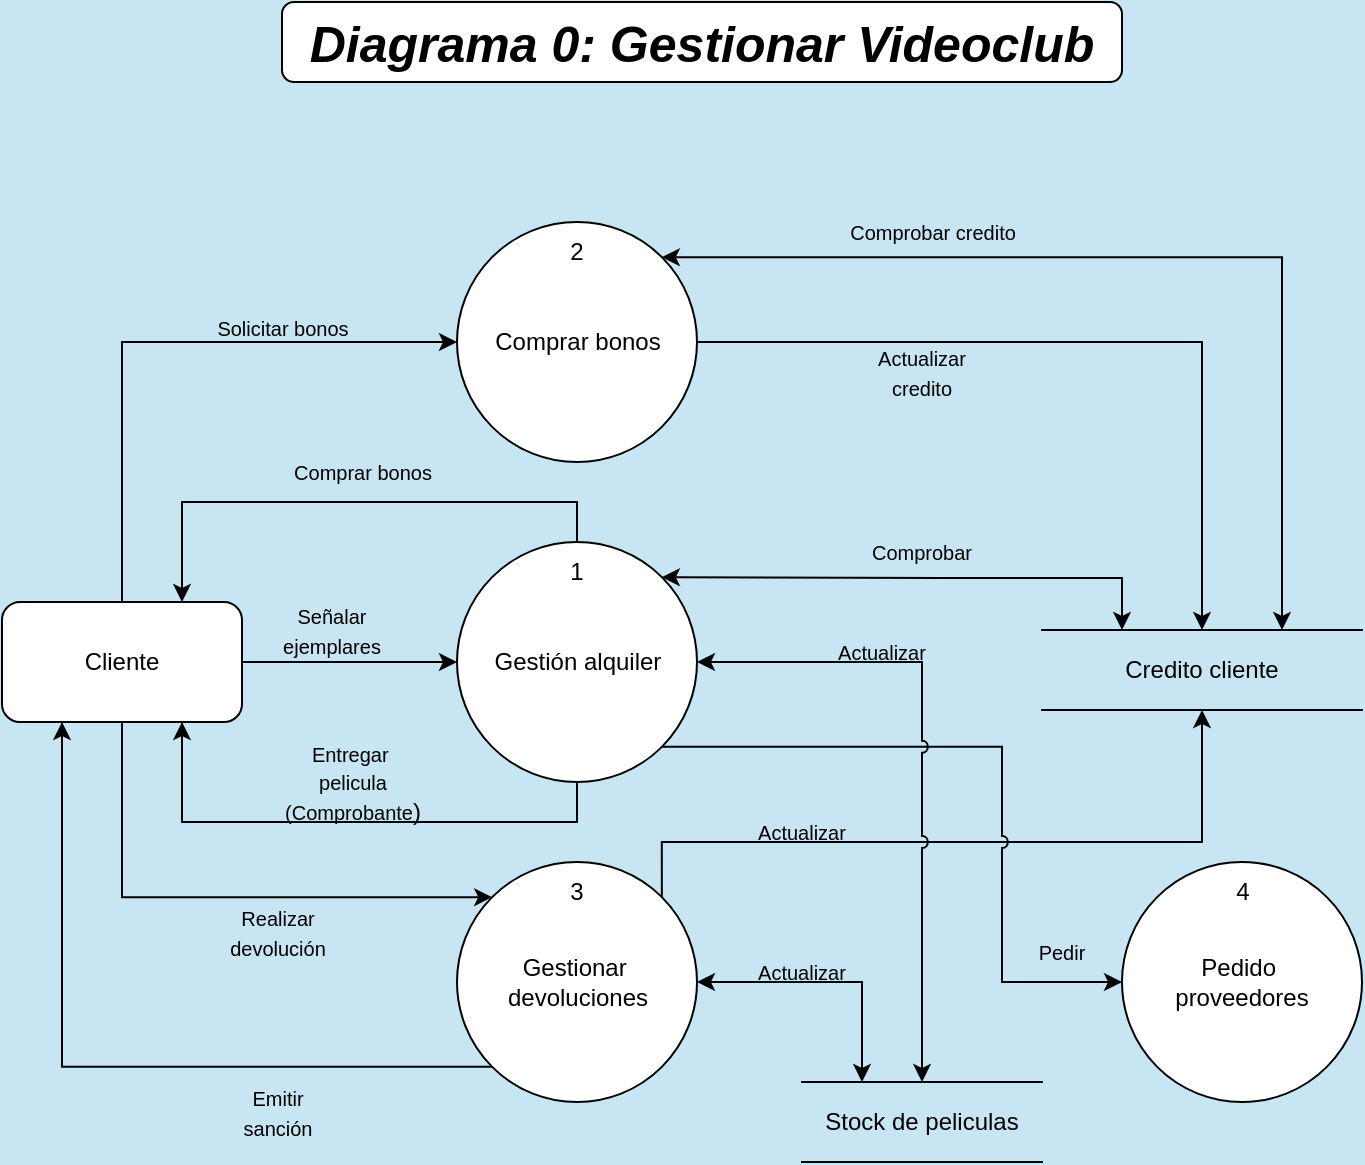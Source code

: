 <mxfile version="22.1.9" type="device">
  <diagram name="Página-1" id="ZeJ0oP0n7bXpdAvOgthH">
    <mxGraphModel dx="1912" dy="1119" grid="1" gridSize="10" guides="1" tooltips="1" connect="1" arrows="1" fold="1" page="1" pageScale="1" pageWidth="1169" pageHeight="827" background="#c8e5f3" math="0" shadow="0">
      <root>
        <mxCell id="0" />
        <mxCell id="1" parent="0" />
        <mxCell id="8nNWhRYVGrmxHpN4UM2Z-1" value="&lt;font style=&quot;font-size: 25px;&quot;&gt;&lt;b&gt;&lt;i&gt;Diagrama 0: Gestionar Videoclub&lt;/i&gt;&lt;/b&gt;&lt;i&gt;&lt;br&gt;&lt;/i&gt;&lt;/font&gt;" style="rounded=1;whiteSpace=wrap;html=1;" parent="1" vertex="1">
          <mxGeometry x="180" y="100" width="420" height="40" as="geometry" />
        </mxCell>
        <mxCell id="Q9-axw0JJrMlVf5uTafr-31" style="edgeStyle=orthogonalEdgeStyle;rounded=0;orthogonalLoop=1;jettySize=auto;html=1;exitX=0.5;exitY=0;exitDx=0;exitDy=0;entryX=0;entryY=0.5;entryDx=0;entryDy=0;" parent="1" source="Q9-axw0JJrMlVf5uTafr-1" target="Q9-axw0JJrMlVf5uTafr-3" edge="1">
          <mxGeometry relative="1" as="geometry" />
        </mxCell>
        <mxCell id="Q9-axw0JJrMlVf5uTafr-53" style="edgeStyle=orthogonalEdgeStyle;rounded=0;orthogonalLoop=1;jettySize=auto;html=1;exitX=1;exitY=0.5;exitDx=0;exitDy=0;entryX=0;entryY=0.5;entryDx=0;entryDy=0;" parent="1" source="Q9-axw0JJrMlVf5uTafr-1" target="Q9-axw0JJrMlVf5uTafr-24" edge="1">
          <mxGeometry relative="1" as="geometry" />
        </mxCell>
        <mxCell id="Q9-axw0JJrMlVf5uTafr-1" value="Cliente" style="rounded=1;whiteSpace=wrap;html=1;" parent="1" vertex="1">
          <mxGeometry x="40" y="400" width="120" height="60" as="geometry" />
        </mxCell>
        <mxCell id="Q9-axw0JJrMlVf5uTafr-34" style="edgeStyle=orthogonalEdgeStyle;rounded=0;orthogonalLoop=1;jettySize=auto;html=1;exitX=1;exitY=0.5;exitDx=0;exitDy=0;entryX=0.5;entryY=0;entryDx=0;entryDy=0;" parent="1" source="Q9-axw0JJrMlVf5uTafr-3" target="Q9-axw0JJrMlVf5uTafr-7" edge="1">
          <mxGeometry relative="1" as="geometry" />
        </mxCell>
        <mxCell id="ex_FeaIhfi1P9jG4CEpl-3" style="edgeStyle=orthogonalEdgeStyle;rounded=0;orthogonalLoop=1;jettySize=auto;html=1;exitX=1;exitY=0;exitDx=0;exitDy=0;entryX=0.75;entryY=0;entryDx=0;entryDy=0;startArrow=classic;startFill=1;" parent="1" source="Q9-axw0JJrMlVf5uTafr-3" target="Q9-axw0JJrMlVf5uTafr-7" edge="1">
          <mxGeometry relative="1" as="geometry" />
        </mxCell>
        <mxCell id="Q9-axw0JJrMlVf5uTafr-3" value="Comprar bonos" style="ellipse;whiteSpace=wrap;html=1;aspect=fixed;" parent="1" vertex="1">
          <mxGeometry x="267.5" y="210" width="120" height="120" as="geometry" />
        </mxCell>
        <mxCell id="Q9-axw0JJrMlVf5uTafr-5" value="&lt;font style=&quot;font-size: 10px;&quot;&gt;Señalar ejemplares&lt;/font&gt;" style="text;html=1;strokeColor=none;fillColor=none;align=center;verticalAlign=middle;whiteSpace=wrap;rounded=0;" parent="1" vertex="1">
          <mxGeometry x="175" y="399" width="60" height="30" as="geometry" />
        </mxCell>
        <mxCell id="Q9-axw0JJrMlVf5uTafr-6" value="&lt;div&gt;1&lt;/div&gt;" style="text;html=1;strokeColor=none;fillColor=none;align=center;verticalAlign=middle;whiteSpace=wrap;rounded=0;" parent="1" vertex="1">
          <mxGeometry x="315" y="380" width="25" height="10" as="geometry" />
        </mxCell>
        <mxCell id="Q9-axw0JJrMlVf5uTafr-28" style="edgeStyle=orthogonalEdgeStyle;rounded=0;orthogonalLoop=1;jettySize=auto;html=1;exitX=0.25;exitY=0;exitDx=0;exitDy=0;entryX=1;entryY=0;entryDx=0;entryDy=0;startArrow=classic;startFill=1;" parent="1" source="Q9-axw0JJrMlVf5uTafr-7" target="Q9-axw0JJrMlVf5uTafr-24" edge="1">
          <mxGeometry relative="1" as="geometry">
            <Array as="points">
              <mxPoint x="600" y="388" />
              <mxPoint x="510" y="388" />
            </Array>
          </mxGeometry>
        </mxCell>
        <mxCell id="Q9-axw0JJrMlVf5uTafr-7" value="Credito cliente" style="shape=partialRectangle;whiteSpace=wrap;html=1;left=0;right=0;fillColor=none;" parent="1" vertex="1">
          <mxGeometry x="560" y="414" width="160" height="40" as="geometry" />
        </mxCell>
        <mxCell id="Q9-axw0JJrMlVf5uTafr-16" style="edgeStyle=orthogonalEdgeStyle;rounded=0;orthogonalLoop=1;jettySize=auto;html=1;exitX=0;exitY=0;exitDx=0;exitDy=0;entryX=0.5;entryY=1;entryDx=0;entryDy=0;startArrow=classic;startFill=1;endArrow=none;endFill=0;" parent="1" source="Q9-axw0JJrMlVf5uTafr-11" target="Q9-axw0JJrMlVf5uTafr-1" edge="1">
          <mxGeometry relative="1" as="geometry" />
        </mxCell>
        <mxCell id="Q9-axw0JJrMlVf5uTafr-18" style="edgeStyle=orthogonalEdgeStyle;rounded=0;orthogonalLoop=1;jettySize=auto;html=1;exitX=0;exitY=1;exitDx=0;exitDy=0;entryX=0.25;entryY=1;entryDx=0;entryDy=0;" parent="1" source="Q9-axw0JJrMlVf5uTafr-11" target="Q9-axw0JJrMlVf5uTafr-1" edge="1">
          <mxGeometry relative="1" as="geometry" />
        </mxCell>
        <mxCell id="Q9-axw0JJrMlVf5uTafr-21" style="rounded=0;orthogonalLoop=1;jettySize=auto;html=1;exitX=1;exitY=0.5;exitDx=0;exitDy=0;entryX=0.25;entryY=0;entryDx=0;entryDy=0;edgeStyle=orthogonalEdgeStyle;startArrow=classic;startFill=1;" parent="1" source="Q9-axw0JJrMlVf5uTafr-11" target="Q9-axw0JJrMlVf5uTafr-20" edge="1">
          <mxGeometry relative="1" as="geometry" />
        </mxCell>
        <mxCell id="Q9-axw0JJrMlVf5uTafr-57" style="edgeStyle=orthogonalEdgeStyle;rounded=0;orthogonalLoop=1;jettySize=auto;html=1;exitX=1;exitY=0;exitDx=0;exitDy=0;entryX=0.5;entryY=1;entryDx=0;entryDy=0;" parent="1" source="Q9-axw0JJrMlVf5uTafr-11" target="Q9-axw0JJrMlVf5uTafr-7" edge="1">
          <mxGeometry relative="1" as="geometry">
            <Array as="points">
              <mxPoint x="370" y="520" />
              <mxPoint x="640" y="520" />
            </Array>
          </mxGeometry>
        </mxCell>
        <mxCell id="Q9-axw0JJrMlVf5uTafr-11" value="&lt;div&gt;Gestionar&amp;nbsp;&lt;/div&gt;&lt;div&gt;devoluciones&lt;/div&gt;" style="ellipse;whiteSpace=wrap;html=1;aspect=fixed;" parent="1" vertex="1">
          <mxGeometry x="267.5" y="530" width="120" height="120" as="geometry" />
        </mxCell>
        <mxCell id="Q9-axw0JJrMlVf5uTafr-13" value="&lt;font style=&quot;font-size: 10px;&quot;&gt;Realizar devolución&lt;/font&gt;" style="text;html=1;strokeColor=none;fillColor=none;align=center;verticalAlign=middle;whiteSpace=wrap;rounded=0;" parent="1" vertex="1">
          <mxGeometry x="147.5" y="550" width="60" height="30" as="geometry" />
        </mxCell>
        <mxCell id="Q9-axw0JJrMlVf5uTafr-14" value="3" style="text;html=1;strokeColor=none;fillColor=none;align=center;verticalAlign=middle;whiteSpace=wrap;rounded=0;" parent="1" vertex="1">
          <mxGeometry x="315" y="540" width="25" height="10" as="geometry" />
        </mxCell>
        <mxCell id="Q9-axw0JJrMlVf5uTafr-19" value="&lt;font style=&quot;font-size: 10px;&quot;&gt;Emitir sanción&lt;/font&gt;" style="text;html=1;strokeColor=none;fillColor=none;align=center;verticalAlign=middle;whiteSpace=wrap;rounded=0;" parent="1" vertex="1">
          <mxGeometry x="147.5" y="640" width="60" height="30" as="geometry" />
        </mxCell>
        <mxCell id="Q9-axw0JJrMlVf5uTafr-20" value="Stock de peliculas" style="shape=partialRectangle;whiteSpace=wrap;html=1;left=0;right=0;fillColor=none;" parent="1" vertex="1">
          <mxGeometry x="440" y="640" width="120" height="40" as="geometry" />
        </mxCell>
        <mxCell id="Q9-axw0JJrMlVf5uTafr-22" value="&lt;div&gt;Pedido&amp;nbsp;&lt;/div&gt;&lt;div&gt;proveedores&lt;/div&gt;" style="ellipse;whiteSpace=wrap;html=1;aspect=fixed;" parent="1" vertex="1">
          <mxGeometry x="600" y="530" width="120" height="120" as="geometry" />
        </mxCell>
        <mxCell id="Q9-axw0JJrMlVf5uTafr-36" style="edgeStyle=orthogonalEdgeStyle;rounded=0;orthogonalLoop=1;jettySize=auto;html=1;exitX=1;exitY=1;exitDx=0;exitDy=0;entryX=0;entryY=0.5;entryDx=0;entryDy=0;jumpStyle=arc;" parent="1" source="Q9-axw0JJrMlVf5uTafr-24" target="Q9-axw0JJrMlVf5uTafr-22" edge="1">
          <mxGeometry relative="1" as="geometry">
            <Array as="points">
              <mxPoint x="540" y="472" />
              <mxPoint x="540" y="590" />
            </Array>
          </mxGeometry>
        </mxCell>
        <mxCell id="Q9-axw0JJrMlVf5uTafr-51" style="edgeStyle=orthogonalEdgeStyle;rounded=0;orthogonalLoop=1;jettySize=auto;html=1;exitX=0.5;exitY=0;exitDx=0;exitDy=0;entryX=0.75;entryY=0;entryDx=0;entryDy=0;" parent="1" source="Q9-axw0JJrMlVf5uTafr-24" target="Q9-axw0JJrMlVf5uTafr-1" edge="1">
          <mxGeometry relative="1" as="geometry" />
        </mxCell>
        <mxCell id="Q9-axw0JJrMlVf5uTafr-52" style="edgeStyle=orthogonalEdgeStyle;rounded=0;orthogonalLoop=1;jettySize=auto;html=1;exitX=0.5;exitY=1;exitDx=0;exitDy=0;entryX=0.75;entryY=1;entryDx=0;entryDy=0;" parent="1" source="Q9-axw0JJrMlVf5uTafr-24" target="Q9-axw0JJrMlVf5uTafr-1" edge="1">
          <mxGeometry relative="1" as="geometry" />
        </mxCell>
        <mxCell id="Q9-axw0JJrMlVf5uTafr-59" style="edgeStyle=orthogonalEdgeStyle;rounded=0;orthogonalLoop=1;jettySize=auto;html=1;exitX=1;exitY=0.5;exitDx=0;exitDy=0;jumpStyle=arc;startArrow=classic;startFill=1;" parent="1" source="Q9-axw0JJrMlVf5uTafr-24" target="Q9-axw0JJrMlVf5uTafr-20" edge="1">
          <mxGeometry relative="1" as="geometry" />
        </mxCell>
        <mxCell id="Q9-axw0JJrMlVf5uTafr-24" value="Gestión alquiler" style="ellipse;whiteSpace=wrap;html=1;aspect=fixed;" parent="1" vertex="1">
          <mxGeometry x="267.5" y="370" width="120" height="120" as="geometry" />
        </mxCell>
        <mxCell id="Q9-axw0JJrMlVf5uTafr-35" value="&lt;font style=&quot;font-size: 10px;&quot;&gt;Actualizar credito&lt;/font&gt;" style="text;html=1;strokeColor=none;fillColor=none;align=center;verticalAlign=middle;whiteSpace=wrap;rounded=0;" parent="1" vertex="1">
          <mxGeometry x="470" y="270" width="60" height="30" as="geometry" />
        </mxCell>
        <mxCell id="Q9-axw0JJrMlVf5uTafr-40" value="&lt;font style=&quot;font-size: 10px;&quot;&gt;Comprobar&lt;/font&gt;" style="text;html=1;strokeColor=none;fillColor=none;align=center;verticalAlign=middle;whiteSpace=wrap;rounded=0;" parent="1" vertex="1">
          <mxGeometry x="470" y="360" width="60" height="30" as="geometry" />
        </mxCell>
        <mxCell id="Q9-axw0JJrMlVf5uTafr-43" value="&lt;div style=&quot;font-size: 11px;&quot;&gt;&lt;font style=&quot;font-size: 10px;&quot;&gt;Comprar bonos&lt;/font&gt;&lt;/div&gt;" style="text;html=1;align=center;verticalAlign=middle;resizable=0;points=[];autosize=1;strokeColor=none;fillColor=none;" parent="1" vertex="1">
          <mxGeometry x="175" y="320" width="90" height="30" as="geometry" />
        </mxCell>
        <mxCell id="Q9-axw0JJrMlVf5uTafr-44" value="1" style="text;html=1;strokeColor=none;fillColor=none;align=center;verticalAlign=middle;whiteSpace=wrap;rounded=0;" parent="1" vertex="1">
          <mxGeometry x="315" y="380" width="25" height="10" as="geometry" />
        </mxCell>
        <mxCell id="Q9-axw0JJrMlVf5uTafr-45" value="2" style="text;html=1;strokeColor=none;fillColor=none;align=center;verticalAlign=middle;whiteSpace=wrap;rounded=0;" parent="1" vertex="1">
          <mxGeometry x="315" y="220" width="25" height="10" as="geometry" />
        </mxCell>
        <mxCell id="Q9-axw0JJrMlVf5uTafr-48" value="&lt;font style=&quot;font-size: 10px;&quot;&gt;Actualizar&lt;/font&gt;" style="text;html=1;strokeColor=none;fillColor=none;align=center;verticalAlign=middle;whiteSpace=wrap;rounded=0;" parent="1" vertex="1">
          <mxGeometry x="410" y="570" width="60" height="30" as="geometry" />
        </mxCell>
        <mxCell id="Q9-axw0JJrMlVf5uTafr-49" value="&lt;font style=&quot;font-size: 10px;&quot;&gt;Pedir&lt;/font&gt;" style="text;html=1;strokeColor=none;fillColor=none;align=center;verticalAlign=middle;whiteSpace=wrap;rounded=0;" parent="1" vertex="1">
          <mxGeometry x="540" y="560" width="60" height="30" as="geometry" />
        </mxCell>
        <mxCell id="Q9-axw0JJrMlVf5uTafr-54" value="&lt;div&gt;&lt;font style=&quot;font-size: 10px;&quot;&gt;Entregar&amp;nbsp;&lt;/font&gt;&lt;/div&gt;&lt;div&gt;&lt;font style=&quot;font-size: 10px;&quot;&gt;pelicula&lt;/font&gt;&lt;/div&gt;&lt;div&gt;&lt;font style=&quot;font-size: 10px;&quot;&gt;(Comprobante&lt;/font&gt;)&lt;/div&gt;" style="text;html=1;align=center;verticalAlign=middle;resizable=0;points=[];autosize=1;strokeColor=none;fillColor=none;" parent="1" vertex="1">
          <mxGeometry x="170" y="460" width="90" height="60" as="geometry" />
        </mxCell>
        <mxCell id="Q9-axw0JJrMlVf5uTafr-55" value="4" style="text;html=1;strokeColor=none;fillColor=none;align=center;verticalAlign=middle;whiteSpace=wrap;rounded=0;" parent="1" vertex="1">
          <mxGeometry x="647.5" y="540" width="25" height="10" as="geometry" />
        </mxCell>
        <mxCell id="Q9-axw0JJrMlVf5uTafr-58" value="&lt;font style=&quot;font-size: 10px;&quot;&gt;Actualizar&lt;/font&gt;" style="text;html=1;strokeColor=none;fillColor=none;align=center;verticalAlign=middle;whiteSpace=wrap;rounded=0;" parent="1" vertex="1">
          <mxGeometry x="410" y="500" width="60" height="30" as="geometry" />
        </mxCell>
        <mxCell id="Q9-axw0JJrMlVf5uTafr-60" value="&lt;font style=&quot;font-size: 10px;&quot;&gt;Actualizar&lt;/font&gt;" style="text;html=1;strokeColor=none;fillColor=none;align=center;verticalAlign=middle;whiteSpace=wrap;rounded=0;" parent="1" vertex="1">
          <mxGeometry x="450" y="410" width="60" height="30" as="geometry" />
        </mxCell>
        <mxCell id="ex_FeaIhfi1P9jG4CEpl-2" value="&lt;font style=&quot;font-size: 10px;&quot;&gt;Solicitar bonos&lt;/font&gt;" style="text;html=1;align=center;verticalAlign=middle;resizable=0;points=[];autosize=1;strokeColor=none;fillColor=none;" parent="1" vertex="1">
          <mxGeometry x="135" y="248" width="90" height="30" as="geometry" />
        </mxCell>
        <mxCell id="ex_FeaIhfi1P9jG4CEpl-4" value="&lt;font style=&quot;font-size: 10px;&quot;&gt;Comprobar credito&lt;/font&gt;" style="text;html=1;align=center;verticalAlign=middle;resizable=0;points=[];autosize=1;strokeColor=none;fillColor=none;" parent="1" vertex="1">
          <mxGeometry x="450" y="200" width="110" height="30" as="geometry" />
        </mxCell>
      </root>
    </mxGraphModel>
  </diagram>
</mxfile>
